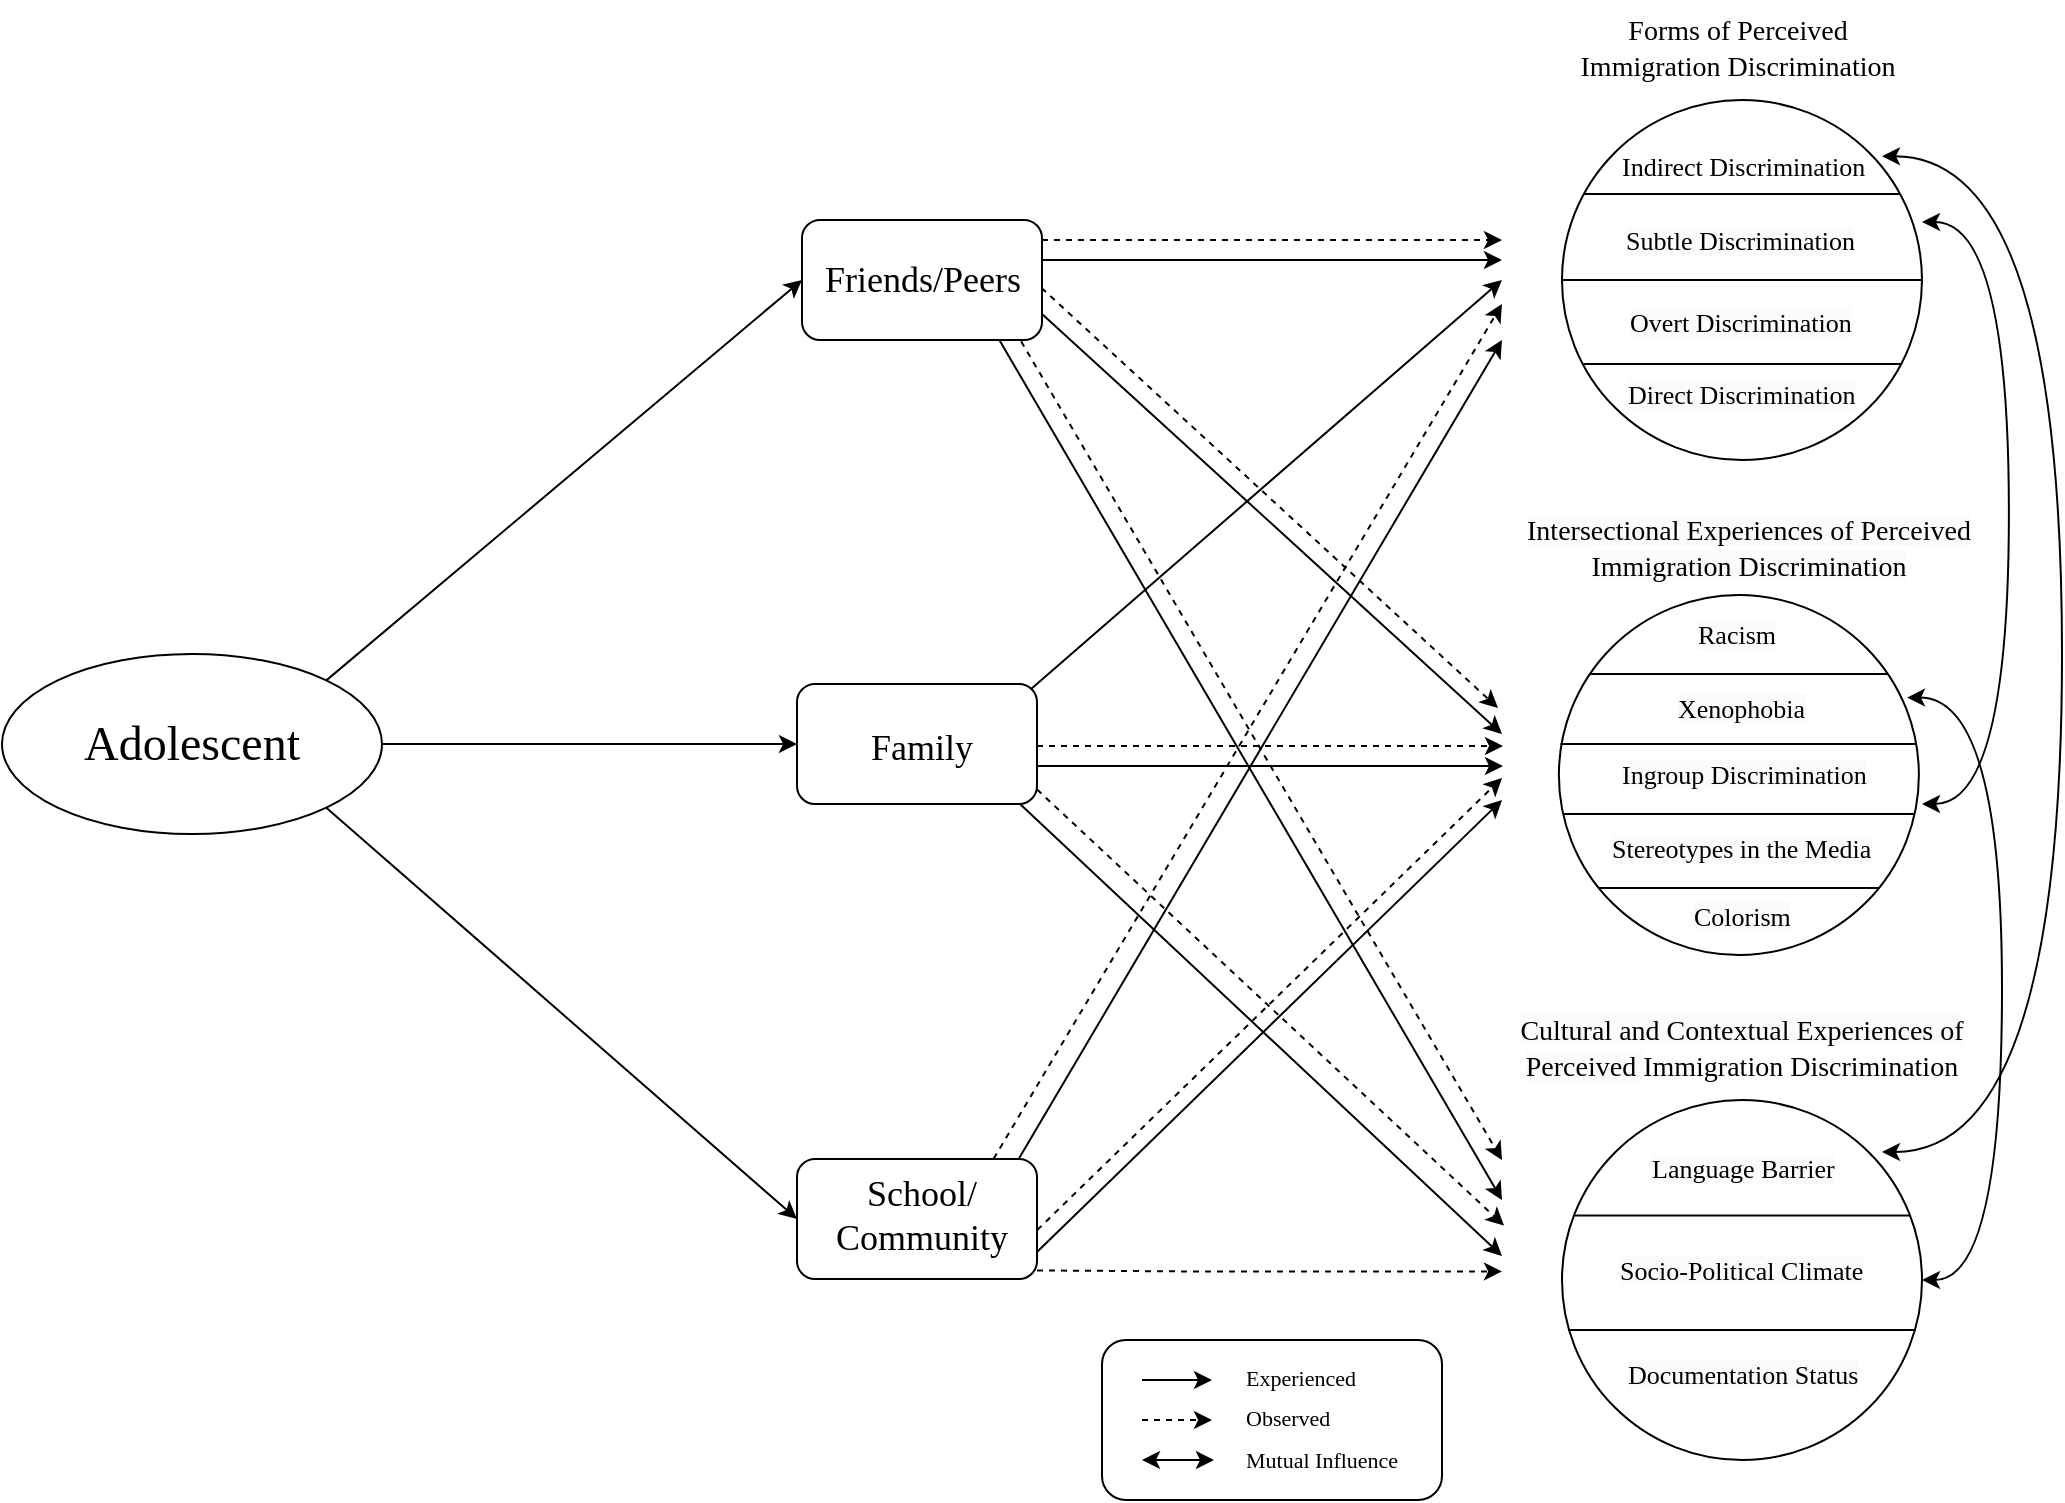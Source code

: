 <mxfile version="24.4.6" type="github">
  <diagram id="C5RBs43oDa-KdzZeNtuy" name="Page-1">
    <mxGraphModel dx="1386" dy="1047" grid="1" gridSize="10" guides="1" tooltips="1" connect="1" arrows="1" fold="1" page="1" pageScale="1" pageWidth="1169" pageHeight="827" math="0" shadow="0">
      <root>
        <mxCell id="WIyWlLk6GJQsqaUBKTNV-0" />
        <mxCell id="WIyWlLk6GJQsqaUBKTNV-1" parent="WIyWlLk6GJQsqaUBKTNV-0" />
        <mxCell id="qvXcCcMOcqCHaQ6nhoTU-2" value="" style="ellipse;whiteSpace=wrap;html=1;aspect=fixed;rounded=1;" parent="WIyWlLk6GJQsqaUBKTNV-1" vertex="1">
          <mxGeometry x="859.99" y="80" width="180" height="180" as="geometry" />
        </mxCell>
        <mxCell id="qvXcCcMOcqCHaQ6nhoTU-3" value="" style="ellipse;whiteSpace=wrap;html=1;aspect=fixed;rounded=1;" parent="WIyWlLk6GJQsqaUBKTNV-1" vertex="1">
          <mxGeometry x="858.44" y="327.5" width="180" height="180" as="geometry" />
        </mxCell>
        <mxCell id="qvXcCcMOcqCHaQ6nhoTU-4" value="" style="ellipse;whiteSpace=wrap;html=1;aspect=fixed;rounded=1;" parent="WIyWlLk6GJQsqaUBKTNV-1" vertex="1">
          <mxGeometry x="860" y="580" width="180" height="180" as="geometry" />
        </mxCell>
        <mxCell id="qvXcCcMOcqCHaQ6nhoTU-8" value="" style="line;strokeWidth=1;rotatable=0;dashed=0;labelPosition=right;align=left;verticalAlign=middle;spacingTop=0;spacingLeft=6;points=[];portConstraint=eastwest;rounded=1;" parent="WIyWlLk6GJQsqaUBKTNV-1" vertex="1">
          <mxGeometry x="859.22" y="397" width="178" height="10" as="geometry" />
        </mxCell>
        <mxCell id="qvXcCcMOcqCHaQ6nhoTU-9" value="" style="line;strokeWidth=1;rotatable=0;dashed=0;labelPosition=right;align=left;verticalAlign=middle;spacingTop=0;spacingLeft=6;points=[];portConstraint=eastwest;rounded=1;" parent="WIyWlLk6GJQsqaUBKTNV-1" vertex="1">
          <mxGeometry x="860" y="165" width="180" height="10" as="geometry" />
        </mxCell>
        <mxCell id="qvXcCcMOcqCHaQ6nhoTU-10" value="" style="line;strokeWidth=1;rotatable=0;dashed=0;labelPosition=right;align=left;verticalAlign=middle;spacingTop=0;spacingLeft=6;points=[];portConstraint=eastwest;rounded=1;" parent="WIyWlLk6GJQsqaUBKTNV-1" vertex="1">
          <mxGeometry x="866.22" y="632.75" width="168" height="10" as="geometry" />
        </mxCell>
        <mxCell id="qvXcCcMOcqCHaQ6nhoTU-13" value="" style="line;strokeWidth=1;rotatable=0;dashed=0;labelPosition=right;align=left;verticalAlign=middle;spacingTop=0;spacingLeft=6;points=[];portConstraint=eastwest;rounded=1;" parent="WIyWlLk6GJQsqaUBKTNV-1" vertex="1">
          <mxGeometry x="871" y="122" width="158" height="10" as="geometry" />
        </mxCell>
        <mxCell id="qvXcCcMOcqCHaQ6nhoTU-14" value="" style="line;strokeWidth=1;rotatable=0;dashed=0;labelPosition=right;align=left;verticalAlign=middle;spacingTop=0;spacingLeft=6;points=[];portConstraint=eastwest;rounded=1;" parent="WIyWlLk6GJQsqaUBKTNV-1" vertex="1">
          <mxGeometry x="870" y="207" width="160" height="10" as="geometry" />
        </mxCell>
        <mxCell id="qvXcCcMOcqCHaQ6nhoTU-19" value="&lt;span style=&quot;caret-color: rgb(109, 31, 0); font-family: &amp;quot;Times New Roman&amp;quot;; text-align: center; white-space: nowrap;&quot;&gt;Indirect Discrimination&lt;/span&gt;" style="text;whiteSpace=wrap;html=1;fontSize=13;rounded=1;" parent="WIyWlLk6GJQsqaUBKTNV-1" vertex="1">
          <mxGeometry x="888.06" y="99" width="123.12" height="28.5" as="geometry" />
        </mxCell>
        <mxCell id="qvXcCcMOcqCHaQ6nhoTU-20" value="&lt;span style=&quot;caret-color: rgb(109, 31, 0); font-family: &amp;quot;Times New Roman&amp;quot;; font-style: normal; font-variant-caps: normal; font-weight: 400; letter-spacing: normal; text-align: center; text-indent: 0px; text-transform: none; white-space: nowrap; word-spacing: 0px; -webkit-text-stroke-width: 0px; background-color: rgb(251, 251, 251); text-decoration: none; float: none; display: inline !important; font-size: 13px;&quot;&gt;&lt;font style=&quot;font-size: 13px;&quot;&gt;Subtle Discrimination&lt;/font&gt;&lt;/span&gt;" style="text;whiteSpace=wrap;html=1;fontSize=13;rounded=1;" parent="WIyWlLk6GJQsqaUBKTNV-1" vertex="1">
          <mxGeometry x="889.78" y="136" width="121" height="29" as="geometry" />
        </mxCell>
        <mxCell id="qvXcCcMOcqCHaQ6nhoTU-21" value="&lt;span style=&quot;caret-color: rgb(109, 31, 0); font-family: &amp;quot;Times New Roman&amp;quot;; font-style: normal; font-variant-caps: normal; font-weight: 400; letter-spacing: normal; text-align: center; text-indent: 0px; text-transform: none; white-space: nowrap; word-spacing: 0px; -webkit-text-stroke-width: 0px; background-color: rgb(251, 251, 251); text-decoration: none; float: none; display: inline !important; font-size: 13px;&quot;&gt;&lt;font style=&quot;font-size: 13px;&quot;&gt;Overt Discrimination&lt;/font&gt;&lt;/span&gt;" style="text;whiteSpace=wrap;html=1;fontSize=13;rounded=1;" parent="WIyWlLk6GJQsqaUBKTNV-1" vertex="1">
          <mxGeometry x="892.34" y="177" width="114.56" height="29" as="geometry" />
        </mxCell>
        <mxCell id="qvXcCcMOcqCHaQ6nhoTU-22" value="&lt;span style=&quot;caret-color: rgb(109, 31, 0); font-family: &amp;quot;Times New Roman&amp;quot;; font-style: normal; font-variant-caps: normal; font-weight: 400; letter-spacing: normal; text-align: center; text-indent: 0px; text-transform: none; white-space: nowrap; word-spacing: 0px; -webkit-text-stroke-width: 0px; background-color: rgb(251, 251, 251); text-decoration: none; float: none; display: inline !important; font-size: 13px;&quot;&gt;&lt;font style=&quot;font-size: 13px;&quot;&gt;Direct Discrimination&lt;/font&gt;&lt;/span&gt;" style="text;whiteSpace=wrap;html=1;fontSize=13;rounded=1;" parent="WIyWlLk6GJQsqaUBKTNV-1" vertex="1">
          <mxGeometry x="891" y="213" width="118.99" height="29" as="geometry" />
        </mxCell>
        <mxCell id="qvXcCcMOcqCHaQ6nhoTU-24" value="&lt;div style=&quot;font-size: 14px;&quot;&gt;&lt;span style=&quot;caret-color: rgb(109, 31, 0); white-space: nowrap; font-size: 14px;&quot;&gt;&lt;font style=&quot;font-size: 14px;&quot; face=&quot;Times New Roman&quot;&gt;Forms of Perceived&lt;/font&gt;&lt;/span&gt;&lt;/div&gt;&lt;div style=&quot;font-size: 14px;&quot;&gt;&lt;span style=&quot;caret-color: rgb(109, 31, 0); white-space: nowrap; font-size: 14px;&quot;&gt;&lt;font style=&quot;font-size: 14px;&quot; face=&quot;iyG5pIa7jLHVhFcKRwUP&quot;&gt;Immigration Discrimination&lt;/font&gt;&lt;/span&gt;&lt;/div&gt;" style="text;whiteSpace=wrap;html=1;align=center;fontSize=14;rounded=1;" parent="WIyWlLk6GJQsqaUBKTNV-1" vertex="1">
          <mxGeometry x="873.46" y="30" width="150" height="40" as="geometry" />
        </mxCell>
        <mxCell id="qvXcCcMOcqCHaQ6nhoTU-25" value="&lt;span style=&quot;caret-color: rgb(109, 31, 0); font-style: normal; font-variant-caps: normal; font-weight: 400; letter-spacing: normal; text-indent: 0px; text-transform: none; white-space: nowrap; word-spacing: 0px; -webkit-text-stroke-width: 0px; background-color: rgb(251, 251, 251); text-decoration: none; float: none; font-size: 14px; display: inline !important;&quot;&gt;&lt;font face=&quot;Times New Roman&quot; style=&quot;font-size: 14px;&quot;&gt;Intersectional Experiences of Perceived&lt;/font&gt;&lt;/span&gt;&lt;div style=&quot;font-size: 14px;&quot;&gt;&lt;span style=&quot;caret-color: rgb(109, 31, 0); font-style: normal; font-variant-caps: normal; font-weight: 400; letter-spacing: normal; text-indent: 0px; text-transform: none; white-space: nowrap; word-spacing: 0px; -webkit-text-stroke-width: 0px; background-color: rgb(251, 251, 251); text-decoration: none; float: none; font-size: 14px; display: inline !important;&quot;&gt;&lt;font face=&quot;Times New Roman&quot; style=&quot;font-size: 14px;&quot;&gt;Immigration Discrimination&lt;/font&gt;&lt;/span&gt;&lt;/div&gt;" style="text;whiteSpace=wrap;html=1;align=center;fontSize=14;rounded=1;" parent="WIyWlLk6GJQsqaUBKTNV-1" vertex="1">
          <mxGeometry x="834.75" y="280" width="236.5" height="40" as="geometry" />
        </mxCell>
        <mxCell id="qvXcCcMOcqCHaQ6nhoTU-26" value="&lt;span style=&quot;caret-color: rgb(109, 31, 0); font-style: normal; font-variant-caps: normal; font-weight: 400; letter-spacing: normal; text-indent: 0px; text-transform: none; white-space: nowrap; word-spacing: 0px; -webkit-text-stroke-width: 0px; background-color: rgb(251, 251, 251); text-decoration: none; float: none; font-size: 14px; display: inline !important;&quot;&gt;&lt;font face=&quot;Times New Roman&quot; style=&quot;font-size: 14px;&quot;&gt;Cultural and Contextual Experiences of&lt;/font&gt;&lt;/span&gt;&lt;div style=&quot;font-size: 14px;&quot;&gt;&lt;span style=&quot;caret-color: rgb(109, 31, 0); font-style: normal; font-variant-caps: normal; font-weight: 400; letter-spacing: normal; text-indent: 0px; text-transform: none; white-space: nowrap; word-spacing: 0px; -webkit-text-stroke-width: 0px; background-color: rgb(251, 251, 251); text-decoration: none; float: none; font-size: 14px; display: inline !important;&quot;&gt;&lt;font face=&quot;Times New Roman&quot; style=&quot;font-size: 14px;&quot;&gt;Perceived&amp;nbsp;&lt;/font&gt;&lt;/span&gt;&lt;span style=&quot;font-family: mbPs-FsZ0iy-7raGBtxC; caret-color: rgb(109, 31, 0); white-space: nowrap; font-size: 14px;&quot;&gt;Immigration Discrimination&lt;/span&gt;&lt;/div&gt;" style="text;whiteSpace=wrap;html=1;align=center;fontSize=14;rounded=1;" parent="WIyWlLk6GJQsqaUBKTNV-1" vertex="1">
          <mxGeometry x="836.87" y="530" width="226.25" height="50" as="geometry" />
        </mxCell>
        <mxCell id="qvXcCcMOcqCHaQ6nhoTU-27" value="" style="line;strokeWidth=1;rotatable=0;dashed=0;labelPosition=right;align=left;verticalAlign=middle;spacingTop=0;spacingLeft=6;points=[];portConstraint=eastwest;rounded=1;" parent="WIyWlLk6GJQsqaUBKTNV-1" vertex="1">
          <mxGeometry x="863" y="690" width="174" height="10" as="geometry" />
        </mxCell>
        <mxCell id="qvXcCcMOcqCHaQ6nhoTU-28" value="&lt;span style=&quot;caret-color: rgb(109, 31, 0); font-family: &amp;quot;Times New Roman&amp;quot;; font-style: normal; font-variant-caps: normal; font-weight: 400; letter-spacing: normal; text-align: center; text-indent: 0px; text-transform: none; white-space: nowrap; word-spacing: 0px; -webkit-text-stroke-width: 0px; background-color: rgb(251, 251, 251); text-decoration: none; float: none; display: inline !important; font-size: 13px;&quot;&gt;&lt;font style=&quot;font-size: 13px;&quot;&gt;Documentation Status&lt;/font&gt;&lt;/span&gt;" style="text;whiteSpace=wrap;html=1;fontSize=13;rounded=1;" parent="WIyWlLk6GJQsqaUBKTNV-1" vertex="1">
          <mxGeometry x="891" y="703" width="122.75" height="29" as="geometry" />
        </mxCell>
        <mxCell id="qvXcCcMOcqCHaQ6nhoTU-29" value="&lt;span style=&quot;caret-color: rgb(109, 31, 0); font-family: &amp;quot;Times New Roman&amp;quot;; font-style: normal; font-variant-caps: normal; font-weight: 400; letter-spacing: normal; text-align: center; text-indent: 0px; text-transform: none; white-space: nowrap; word-spacing: 0px; -webkit-text-stroke-width: 0px; background-color: rgb(251, 251, 251); text-decoration: none; float: none; display: inline !important; font-size: 13px;&quot;&gt;&lt;font style=&quot;font-size: 13px;&quot;&gt;Socio-Political Climate&lt;/font&gt;&lt;/span&gt;" style="text;whiteSpace=wrap;html=1;fontSize=13;rounded=1;" parent="WIyWlLk6GJQsqaUBKTNV-1" vertex="1">
          <mxGeometry x="886.87" y="651" width="129" height="29" as="geometry" />
        </mxCell>
        <mxCell id="qvXcCcMOcqCHaQ6nhoTU-30" value="&lt;span style=&quot;caret-color: rgb(109, 31, 0); font-family: &amp;quot;Times New Roman&amp;quot;; font-style: normal; font-variant-caps: normal; font-weight: 400; letter-spacing: normal; text-align: center; text-indent: 0px; text-transform: none; white-space: nowrap; word-spacing: 0px; -webkit-text-stroke-width: 0px; background-color: rgb(251, 251, 251); text-decoration: none; float: none; display: inline !important; font-size: 13px;&quot;&gt;&lt;font style=&quot;font-size: 13px;&quot;&gt;Language Barrier&lt;/font&gt;&lt;/span&gt;" style="text;whiteSpace=wrap;html=1;fontSize=13;rounded=1;" parent="WIyWlLk6GJQsqaUBKTNV-1" vertex="1">
          <mxGeometry x="903" y="600" width="100" height="29" as="geometry" />
        </mxCell>
        <mxCell id="qvXcCcMOcqCHaQ6nhoTU-31" value="" style="line;strokeWidth=1;rotatable=0;dashed=0;labelPosition=right;align=left;verticalAlign=middle;spacingTop=0;spacingLeft=6;points=[];portConstraint=eastwest;rounded=1;" parent="WIyWlLk6GJQsqaUBKTNV-1" vertex="1">
          <mxGeometry x="873.87" y="362" width="149" height="10" as="geometry" />
        </mxCell>
        <mxCell id="qvXcCcMOcqCHaQ6nhoTU-32" value="" style="line;strokeWidth=1;rotatable=0;dashed=0;labelPosition=right;align=left;verticalAlign=middle;spacingTop=0;spacingLeft=6;points=[];portConstraint=eastwest;rounded=1;" parent="WIyWlLk6GJQsqaUBKTNV-1" vertex="1">
          <mxGeometry x="860.44" y="432" width="176" height="10" as="geometry" />
        </mxCell>
        <mxCell id="qvXcCcMOcqCHaQ6nhoTU-33" value="" style="line;strokeWidth=1;rotatable=0;dashed=0;labelPosition=right;align=left;verticalAlign=middle;spacingTop=0;spacingLeft=6;points=[];portConstraint=eastwest;rounded=1;" parent="WIyWlLk6GJQsqaUBKTNV-1" vertex="1">
          <mxGeometry x="878.46" y="469" width="140" height="10" as="geometry" />
        </mxCell>
        <mxCell id="qvXcCcMOcqCHaQ6nhoTU-34" value="&lt;span style=&quot;caret-color: rgb(109, 31, 0); font-family: &amp;quot;Times New Roman&amp;quot;; font-style: normal; font-variant-caps: normal; font-weight: 400; letter-spacing: normal; text-align: center; text-indent: 0px; text-transform: none; white-space: nowrap; word-spacing: 0px; -webkit-text-stroke-width: 0px; background-color: rgb(251, 251, 251); text-decoration: none; float: none; display: inline !important; font-size: 13px;&quot;&gt;&lt;font style=&quot;font-size: 13px;&quot;&gt;Racism&lt;/font&gt;&lt;/span&gt;" style="text;whiteSpace=wrap;html=1;fontSize=13;rounded=1;" parent="WIyWlLk6GJQsqaUBKTNV-1" vertex="1">
          <mxGeometry x="925.89" y="333" width="44.11" height="29" as="geometry" />
        </mxCell>
        <mxCell id="qvXcCcMOcqCHaQ6nhoTU-35" value="&lt;span style=&quot;caret-color: rgb(109, 31, 0); font-family: &amp;quot;Times New Roman&amp;quot;; font-style: normal; font-variant-caps: normal; font-weight: 400; letter-spacing: normal; text-align: center; text-indent: 0px; text-transform: none; white-space: nowrap; word-spacing: 0px; -webkit-text-stroke-width: 0px; background-color: rgb(251, 251, 251); text-decoration: none; float: none; display: inline !important; font-size: 13px;&quot;&gt;&lt;font style=&quot;font-size: 13px;&quot;&gt;Colorism&lt;/font&gt;&lt;/span&gt;" style="text;whiteSpace=wrap;html=1;fontSize=13;rounded=1;" parent="WIyWlLk6GJQsqaUBKTNV-1" vertex="1">
          <mxGeometry x="924" y="474" width="51.25" height="29" as="geometry" />
        </mxCell>
        <mxCell id="qvXcCcMOcqCHaQ6nhoTU-36" value="&lt;span style=&quot;caret-color: rgb(109, 31, 0); font-family: &amp;quot;Times New Roman&amp;quot;; font-style: normal; font-variant-caps: normal; font-weight: 400; letter-spacing: normal; text-align: center; text-indent: 0px; text-transform: none; white-space: nowrap; word-spacing: 0px; -webkit-text-stroke-width: 0px; background-color: rgb(251, 251, 251); text-decoration: none; float: none; display: inline !important; font-size: 13px;&quot;&gt;&lt;font style=&quot;font-size: 13px;&quot;&gt;Xenophobia&lt;/font&gt;&lt;/span&gt;" style="text;whiteSpace=wrap;html=1;fontSize=13;rounded=1;" parent="WIyWlLk6GJQsqaUBKTNV-1" vertex="1">
          <mxGeometry x="915.88" y="370" width="64.12" height="29" as="geometry" />
        </mxCell>
        <mxCell id="qvXcCcMOcqCHaQ6nhoTU-37" value="&lt;span style=&quot;caret-color: rgb(109, 31, 0); font-family: &amp;quot;Times New Roman&amp;quot;; font-style: normal; font-variant-caps: normal; font-weight: 400; letter-spacing: normal; text-align: center; text-indent: 0px; text-transform: none; white-space: nowrap; word-spacing: 0px; -webkit-text-stroke-width: 0px; background-color: rgb(251, 251, 251); text-decoration: none; float: none; display: inline !important; font-size: 13px;&quot;&gt;&lt;font style=&quot;font-size: 13px;&quot;&gt;Ingroup Discrimination&lt;/font&gt;&lt;/span&gt;" style="text;whiteSpace=wrap;html=1;fontSize=13;rounded=1;" parent="WIyWlLk6GJQsqaUBKTNV-1" vertex="1">
          <mxGeometry x="888" y="403" width="123.12" height="29" as="geometry" />
        </mxCell>
        <mxCell id="qvXcCcMOcqCHaQ6nhoTU-38" value="&lt;span style=&quot;caret-color: rgb(109, 31, 0); font-family: &amp;quot;Times New Roman&amp;quot;; font-style: normal; font-variant-caps: normal; font-weight: 400; letter-spacing: normal; text-align: center; text-indent: 0px; text-transform: none; white-space: nowrap; word-spacing: 0px; -webkit-text-stroke-width: 0px; background-color: rgb(251, 251, 251); text-decoration: none; float: none; display: inline !important; font-size: 13px;&quot;&gt;&lt;font style=&quot;font-size: 13px;&quot;&gt;Stereotypes in the Media&lt;/font&gt;&lt;/span&gt;" style="text;whiteSpace=wrap;html=1;fontSize=13;rounded=1;" parent="WIyWlLk6GJQsqaUBKTNV-1" vertex="1">
          <mxGeometry x="883" y="440" width="134.56" height="29" as="geometry" />
        </mxCell>
        <mxCell id="qvXcCcMOcqCHaQ6nhoTU-40" value="" style="rounded=1;whiteSpace=wrap;html=1;" parent="WIyWlLk6GJQsqaUBKTNV-1" vertex="1">
          <mxGeometry x="480" y="140" width="120" height="60" as="geometry" />
        </mxCell>
        <mxCell id="qvXcCcMOcqCHaQ6nhoTU-41" value="" style="rounded=1;whiteSpace=wrap;html=1;" parent="WIyWlLk6GJQsqaUBKTNV-1" vertex="1">
          <mxGeometry x="477.5" y="372" width="120" height="60" as="geometry" />
        </mxCell>
        <mxCell id="qvXcCcMOcqCHaQ6nhoTU-42" value="" style="rounded=1;whiteSpace=wrap;html=1;" parent="WIyWlLk6GJQsqaUBKTNV-1" vertex="1">
          <mxGeometry x="477.5" y="609.5" width="120" height="60" as="geometry" />
        </mxCell>
        <mxCell id="qvXcCcMOcqCHaQ6nhoTU-46" value="&lt;font style=&quot;font-size: 18px;&quot; face=&quot;Times New Roman&quot;&gt;&lt;span style=&quot;caret-color: rgb(109, 31, 0); text-wrap-mode: nowrap;&quot;&gt;Family&lt;/span&gt;&lt;/font&gt;" style="text;whiteSpace=wrap;html=1;align=center;rotation=0;rounded=1;" parent="WIyWlLk6GJQsqaUBKTNV-1" vertex="1">
          <mxGeometry x="495" y="387.25" width="90" height="29.5" as="geometry" />
        </mxCell>
        <mxCell id="qvXcCcMOcqCHaQ6nhoTU-47" value="&lt;font style=&quot;font-size: 18px;&quot; face=&quot;Times New Roman&quot;&gt;&lt;span style=&quot;caret-color: rgb(109, 31, 0); text-wrap-mode: nowrap;&quot;&gt;Friends/Peers&lt;/span&gt;&lt;/font&gt;" style="text;whiteSpace=wrap;html=1;align=center;rounded=1;" parent="WIyWlLk6GJQsqaUBKTNV-1" vertex="1">
          <mxGeometry x="482.5" y="153" width="115" height="29.5" as="geometry" />
        </mxCell>
        <mxCell id="qvXcCcMOcqCHaQ6nhoTU-48" value="&lt;font style=&quot;font-size: 18px;&quot; face=&quot;Times New Roman&quot;&gt;&lt;span style=&quot;caret-color: rgb(109, 31, 0); text-wrap-mode: nowrap;&quot;&gt;School/&lt;/span&gt;&lt;/font&gt;&lt;div&gt;&lt;font style=&quot;font-size: 18px;&quot; face=&quot;Times New Roman&quot;&gt;&lt;span style=&quot;caret-color: rgb(109, 31, 0); text-wrap-mode: nowrap;&quot;&gt;Community&lt;/span&gt;&lt;/font&gt;&lt;/div&gt;" style="text;whiteSpace=wrap;html=1;align=center;rounded=1;" parent="WIyWlLk6GJQsqaUBKTNV-1" vertex="1">
          <mxGeometry x="495" y="609.5" width="90" height="63.5" as="geometry" />
        </mxCell>
        <mxCell id="qvXcCcMOcqCHaQ6nhoTU-86" value="&lt;font style=&quot;font-size: 24px;&quot; face=&quot;Times New Roman&quot;&gt;Adolescent&lt;/font&gt;" style="ellipse;whiteSpace=wrap;html=1;align=center;newEdgeStyle={&quot;edgeStyle&quot;:&quot;entityRelationEdgeStyle&quot;,&quot;startArrow&quot;:&quot;none&quot;,&quot;endArrow&quot;:&quot;none&quot;,&quot;segment&quot;:10,&quot;curved&quot;:1,&quot;sourcePerimeterSpacing&quot;:0,&quot;targetPerimeterSpacing&quot;:0};treeFolding=1;treeMoving=1;rounded=1;" parent="WIyWlLk6GJQsqaUBKTNV-1" vertex="1">
          <mxGeometry x="80" y="357" width="190" height="90" as="geometry" />
        </mxCell>
        <mxCell id="qvXcCcMOcqCHaQ6nhoTU-97" value="" style="endArrow=classic;html=1;rounded=1;exitX=1;exitY=0;exitDx=0;exitDy=0;entryX=0;entryY=0.5;entryDx=0;entryDy=0;" parent="WIyWlLk6GJQsqaUBKTNV-1" source="qvXcCcMOcqCHaQ6nhoTU-86" target="qvXcCcMOcqCHaQ6nhoTU-40" edge="1">
          <mxGeometry width="50" height="50" relative="1" as="geometry">
            <mxPoint x="660" y="510" as="sourcePoint" />
            <mxPoint x="710" y="460" as="targetPoint" />
          </mxGeometry>
        </mxCell>
        <mxCell id="qvXcCcMOcqCHaQ6nhoTU-98" value="" style="endArrow=classic;html=1;rounded=1;exitX=1;exitY=0.5;exitDx=0;exitDy=0;entryX=0;entryY=0.5;entryDx=0;entryDy=0;" parent="WIyWlLk6GJQsqaUBKTNV-1" source="qvXcCcMOcqCHaQ6nhoTU-86" target="qvXcCcMOcqCHaQ6nhoTU-41" edge="1">
          <mxGeometry width="50" height="50" relative="1" as="geometry">
            <mxPoint x="660" y="510" as="sourcePoint" />
            <mxPoint x="710" y="460" as="targetPoint" />
          </mxGeometry>
        </mxCell>
        <mxCell id="qvXcCcMOcqCHaQ6nhoTU-99" value="" style="endArrow=classic;html=1;rounded=1;exitX=1;exitY=1;exitDx=0;exitDy=0;entryX=0;entryY=0.5;entryDx=0;entryDy=0;" parent="WIyWlLk6GJQsqaUBKTNV-1" source="qvXcCcMOcqCHaQ6nhoTU-86" target="qvXcCcMOcqCHaQ6nhoTU-42" edge="1">
          <mxGeometry width="50" height="50" relative="1" as="geometry">
            <mxPoint x="470" y="500" as="sourcePoint" />
            <mxPoint x="520" y="450" as="targetPoint" />
          </mxGeometry>
        </mxCell>
        <mxCell id="qvXcCcMOcqCHaQ6nhoTU-129" value="" style="html=1;whiteSpace=wrap;container=1;recursiveResize=0;collapsible=0;rounded=1;glass=0;" parent="WIyWlLk6GJQsqaUBKTNV-1" vertex="1">
          <mxGeometry x="630" y="700" width="170" height="80" as="geometry" />
        </mxCell>
        <mxCell id="qvXcCcMOcqCHaQ6nhoTU-133" value="" style="endArrow=classic;html=1;rounded=1;dashed=1;" parent="qvXcCcMOcqCHaQ6nhoTU-129" edge="1">
          <mxGeometry width="50" height="50" relative="1" as="geometry">
            <mxPoint x="20" y="40" as="sourcePoint" />
            <mxPoint x="55" y="40" as="targetPoint" />
          </mxGeometry>
        </mxCell>
        <mxCell id="qvXcCcMOcqCHaQ6nhoTU-132" value="" style="endArrow=classic;html=1;rounded=1;" parent="qvXcCcMOcqCHaQ6nhoTU-129" edge="1">
          <mxGeometry width="50" height="50" relative="1" as="geometry">
            <mxPoint x="20" y="20" as="sourcePoint" />
            <mxPoint x="55" y="20" as="targetPoint" />
          </mxGeometry>
        </mxCell>
        <mxCell id="qvXcCcMOcqCHaQ6nhoTU-135" value="&lt;span style=&quot;caret-color: rgb(0, 0, 0); color: rgb(0, 0, 0); font-family: &amp;quot;Times New Roman&amp;quot;; font-size: 11px; font-style: normal; font-variant-caps: normal; font-weight: 400; letter-spacing: normal; orphans: auto; text-align: center; text-indent: 0px; text-transform: none; white-space: nowrap; widows: auto; word-spacing: 0px; -webkit-text-stroke-width: 0px; background-color: rgb(255, 255, 255); text-decoration: none; display: inline !important; float: none;&quot;&gt;Experienced&lt;/span&gt;" style="text;whiteSpace=wrap;html=1;rounded=1;" parent="qvXcCcMOcqCHaQ6nhoTU-129" vertex="1">
          <mxGeometry x="70" y="5" width="60" height="30" as="geometry" />
        </mxCell>
        <mxCell id="qvXcCcMOcqCHaQ6nhoTU-134" value="&lt;span style=&quot;caret-color: rgb(0, 0, 0); color: rgb(0, 0, 0); font-family: &amp;quot;Times New Roman&amp;quot;; font-size: 11px; font-style: normal; font-variant-caps: normal; font-weight: 400; letter-spacing: normal; orphans: auto; text-align: center; text-indent: 0px; text-transform: none; white-space: nowrap; widows: auto; word-spacing: 0px; -webkit-text-stroke-width: 0px; background-color: rgb(255, 255, 255); text-decoration: none; display: inline !important; float: none;&quot;&gt;Observed&lt;/span&gt;" style="text;whiteSpace=wrap;html=1;rounded=1;" parent="qvXcCcMOcqCHaQ6nhoTU-129" vertex="1">
          <mxGeometry x="70" y="25" width="50" height="30" as="geometry" />
        </mxCell>
        <mxCell id="yzcmaBUy7i3z2tSRk5cI-6" value="" style="endArrow=classic;startArrow=classic;html=1;rounded=1;" edge="1" parent="qvXcCcMOcqCHaQ6nhoTU-129">
          <mxGeometry width="50" height="50" relative="1" as="geometry">
            <mxPoint x="20" y="60" as="sourcePoint" />
            <mxPoint x="56" y="60" as="targetPoint" />
          </mxGeometry>
        </mxCell>
        <mxCell id="yzcmaBUy7i3z2tSRk5cI-7" value="&lt;span style=&quot;caret-color: rgb(0, 0, 0); color: rgb(0, 0, 0); font-family: &amp;quot;Times New Roman&amp;quot;; font-size: 11px; font-style: normal; font-variant-caps: normal; font-weight: 400; letter-spacing: normal; orphans: auto; text-align: center; text-indent: 0px; text-transform: none; white-space: nowrap; widows: auto; word-spacing: 0px; -webkit-text-stroke-width: 0px; background-color: rgb(255, 255, 255); text-decoration: none; display: inline !important; float: none;&quot;&gt;Mutual Influence&lt;/span&gt;" style="text;whiteSpace=wrap;html=1;rounded=1;" vertex="1" parent="qvXcCcMOcqCHaQ6nhoTU-129">
          <mxGeometry x="70" y="46" width="80" height="30" as="geometry" />
        </mxCell>
        <mxCell id="qvXcCcMOcqCHaQ6nhoTU-136" value="" style="endArrow=classic;html=1;rounded=1;dashed=1;" parent="WIyWlLk6GJQsqaUBKTNV-1" edge="1">
          <mxGeometry width="50" height="50" relative="1" as="geometry">
            <mxPoint x="597.5" y="403" as="sourcePoint" />
            <mxPoint x="830.5" y="403" as="targetPoint" />
            <Array as="points" />
          </mxGeometry>
        </mxCell>
        <mxCell id="qvXcCcMOcqCHaQ6nhoTU-137" value="" style="endArrow=classic;html=1;rounded=1;exitX=0.975;exitY=0.95;exitDx=0;exitDy=0;exitPerimeter=0;dashed=1;" parent="WIyWlLk6GJQsqaUBKTNV-1" edge="1">
          <mxGeometry width="50" height="50" relative="1" as="geometry">
            <mxPoint x="597.5" y="424.75" as="sourcePoint" />
            <mxPoint x="831" y="642.75" as="targetPoint" />
          </mxGeometry>
        </mxCell>
        <mxCell id="qvXcCcMOcqCHaQ6nhoTU-139" value="" style="endArrow=classic;html=1;rounded=1;" parent="WIyWlLk6GJQsqaUBKTNV-1" edge="1">
          <mxGeometry width="50" height="50" relative="1" as="geometry">
            <mxPoint x="600" y="160" as="sourcePoint" />
            <mxPoint x="830" y="160" as="targetPoint" />
          </mxGeometry>
        </mxCell>
        <mxCell id="qvXcCcMOcqCHaQ6nhoTU-140" value="" style="endArrow=classic;html=1;rounded=1;exitX=0.998;exitY=0.566;exitDx=0;exitDy=0;dashed=1;exitPerimeter=0;" parent="WIyWlLk6GJQsqaUBKTNV-1" source="qvXcCcMOcqCHaQ6nhoTU-40" edge="1">
          <mxGeometry width="50" height="50" relative="1" as="geometry">
            <mxPoint x="602" y="176" as="sourcePoint" />
            <mxPoint x="828" y="384" as="targetPoint" />
          </mxGeometry>
        </mxCell>
        <mxCell id="qvXcCcMOcqCHaQ6nhoTU-141" value="" style="endArrow=classic;html=1;rounded=1;exitX=1;exitY=0.75;exitDx=0;exitDy=0;dashed=1;" parent="WIyWlLk6GJQsqaUBKTNV-1" edge="1">
          <mxGeometry width="50" height="50" relative="1" as="geometry">
            <mxPoint x="597.5" y="665.21" as="sourcePoint" />
            <mxPoint x="830" y="665.71" as="targetPoint" />
            <Array as="points">
              <mxPoint x="670" y="665.71" />
            </Array>
          </mxGeometry>
        </mxCell>
        <mxCell id="qvXcCcMOcqCHaQ6nhoTU-142" value="" style="endArrow=classic;html=1;rounded=1;exitX=1.001;exitY=0.592;exitDx=0;exitDy=0;dashed=1;exitPerimeter=0;" parent="WIyWlLk6GJQsqaUBKTNV-1" source="qvXcCcMOcqCHaQ6nhoTU-42" edge="1">
          <mxGeometry width="50" height="50" relative="1" as="geometry">
            <mxPoint x="670" y="530" as="sourcePoint" />
            <mxPoint x="830" y="419" as="targetPoint" />
          </mxGeometry>
        </mxCell>
        <mxCell id="qvXcCcMOcqCHaQ6nhoTU-143" value="" style="endArrow=classic;html=1;rounded=1;exitX=0.898;exitY=-0.002;exitDx=0;exitDy=0;dashed=1;exitPerimeter=0;" parent="WIyWlLk6GJQsqaUBKTNV-1" source="qvXcCcMOcqCHaQ6nhoTU-48" edge="1">
          <mxGeometry width="50" height="50" relative="1" as="geometry">
            <mxPoint x="610" y="645" as="sourcePoint" />
            <mxPoint x="830" y="182" as="targetPoint" />
          </mxGeometry>
        </mxCell>
        <mxCell id="qvXcCcMOcqCHaQ6nhoTU-144" value="" style="endArrow=classic;html=1;rounded=1;exitX=0.913;exitY=1.011;exitDx=0;exitDy=0;dashed=1;exitPerimeter=0;" parent="WIyWlLk6GJQsqaUBKTNV-1" source="qvXcCcMOcqCHaQ6nhoTU-40" edge="1">
          <mxGeometry width="50" height="50" relative="1" as="geometry">
            <mxPoint x="620" y="655" as="sourcePoint" />
            <mxPoint x="830" y="610" as="targetPoint" />
            <Array as="points" />
          </mxGeometry>
        </mxCell>
        <mxCell id="yzcmaBUy7i3z2tSRk5cI-17" value="" style="endArrow=classic;html=1;rounded=1;dashed=1;" edge="1" parent="WIyWlLk6GJQsqaUBKTNV-1">
          <mxGeometry width="50" height="50" relative="1" as="geometry">
            <mxPoint x="600" y="150" as="sourcePoint" />
            <mxPoint x="830" y="150" as="targetPoint" />
          </mxGeometry>
        </mxCell>
        <mxCell id="yzcmaBUy7i3z2tSRk5cI-18" value="" style="endArrow=classic;html=1;rounded=1;exitX=0.926;exitY=-0.008;exitDx=0;exitDy=0;exitPerimeter=0;" edge="1" parent="WIyWlLk6GJQsqaUBKTNV-1" source="qvXcCcMOcqCHaQ6nhoTU-42">
          <mxGeometry width="50" height="50" relative="1" as="geometry">
            <mxPoint x="600" y="630" as="sourcePoint" />
            <mxPoint x="830" y="200" as="targetPoint" />
          </mxGeometry>
        </mxCell>
        <mxCell id="yzcmaBUy7i3z2tSRk5cI-19" value="" style="endArrow=classic;html=1;rounded=1;exitX=1;exitY=0.5;exitDx=0;exitDy=0;" edge="1" parent="WIyWlLk6GJQsqaUBKTNV-1">
          <mxGeometry width="50" height="50" relative="1" as="geometry">
            <mxPoint x="600" y="187" as="sourcePoint" />
            <mxPoint x="830" y="397" as="targetPoint" />
          </mxGeometry>
        </mxCell>
        <mxCell id="yzcmaBUy7i3z2tSRk5cI-20" value="" style="endArrow=classic;html=1;rounded=1;exitX=1.001;exitY=0.592;exitDx=0;exitDy=0;exitPerimeter=0;" edge="1" parent="WIyWlLk6GJQsqaUBKTNV-1">
          <mxGeometry width="50" height="50" relative="1" as="geometry">
            <mxPoint x="597.5" y="656" as="sourcePoint" />
            <mxPoint x="830" y="430" as="targetPoint" />
          </mxGeometry>
        </mxCell>
        <mxCell id="yzcmaBUy7i3z2tSRk5cI-21" value="" style="endArrow=classic;html=1;rounded=1;" edge="1" parent="WIyWlLk6GJQsqaUBKTNV-1">
          <mxGeometry width="50" height="50" relative="1" as="geometry">
            <mxPoint x="597.5" y="413" as="sourcePoint" />
            <mxPoint x="830.5" y="413" as="targetPoint" />
            <Array as="points" />
          </mxGeometry>
        </mxCell>
        <mxCell id="yzcmaBUy7i3z2tSRk5cI-22" value="" style="endArrow=classic;html=1;rounded=1;exitX=0.975;exitY=0.95;exitDx=0;exitDy=0;exitPerimeter=0;" edge="1" parent="WIyWlLk6GJQsqaUBKTNV-1">
          <mxGeometry width="50" height="50" relative="1" as="geometry">
            <mxPoint x="589" y="432" as="sourcePoint" />
            <mxPoint x="830" y="658" as="targetPoint" />
          </mxGeometry>
        </mxCell>
        <mxCell id="yzcmaBUy7i3z2tSRk5cI-23" value="" style="endArrow=classic;html=1;rounded=1;exitX=0.823;exitY=1.003;exitDx=0;exitDy=0;exitPerimeter=0;" edge="1" parent="WIyWlLk6GJQsqaUBKTNV-1" source="qvXcCcMOcqCHaQ6nhoTU-40">
          <mxGeometry width="50" height="50" relative="1" as="geometry">
            <mxPoint x="570" y="200" as="sourcePoint" />
            <mxPoint x="830" y="630" as="targetPoint" />
          </mxGeometry>
        </mxCell>
        <mxCell id="yzcmaBUy7i3z2tSRk5cI-27" value="" style="endArrow=classic;html=1;rounded=1;exitX=0.974;exitY=0.043;exitDx=0;exitDy=0;exitPerimeter=0;" edge="1" parent="WIyWlLk6GJQsqaUBKTNV-1" source="qvXcCcMOcqCHaQ6nhoTU-41">
          <mxGeometry width="50" height="50" relative="1" as="geometry">
            <mxPoint x="720" y="250" as="sourcePoint" />
            <mxPoint x="830" y="170" as="targetPoint" />
          </mxGeometry>
        </mxCell>
        <mxCell id="yzcmaBUy7i3z2tSRk5cI-28" value="" style="endArrow=classic;startArrow=classic;html=1;rounded=0;curved=1;edgeStyle=orthogonalEdgeStyle;entryX=0.967;entryY=0.285;entryDx=0;entryDy=0;entryPerimeter=0;exitX=1;exitY=0.5;exitDx=0;exitDy=0;" edge="1" parent="WIyWlLk6GJQsqaUBKTNV-1" source="qvXcCcMOcqCHaQ6nhoTU-4" target="qvXcCcMOcqCHaQ6nhoTU-3">
          <mxGeometry width="50" height="50" relative="1" as="geometry">
            <mxPoint x="1050" y="670" as="sourcePoint" />
            <mxPoint x="1140" y="410" as="targetPoint" />
            <Array as="points">
              <mxPoint x="1080" y="670" />
              <mxPoint x="1080" y="379" />
            </Array>
          </mxGeometry>
        </mxCell>
        <mxCell id="yzcmaBUy7i3z2tSRk5cI-29" value="" style="endArrow=classic;startArrow=classic;html=1;rounded=0;curved=1;edgeStyle=orthogonalEdgeStyle;" edge="1" parent="WIyWlLk6GJQsqaUBKTNV-1">
          <mxGeometry width="50" height="50" relative="1" as="geometry">
            <mxPoint x="1040" y="432" as="sourcePoint" />
            <mxPoint x="1040" y="141" as="targetPoint" />
            <Array as="points">
              <mxPoint x="1083.44" y="432" />
              <mxPoint x="1083.44" y="141" />
            </Array>
          </mxGeometry>
        </mxCell>
        <mxCell id="yzcmaBUy7i3z2tSRk5cI-31" value="" style="endArrow=classic;startArrow=classic;html=1;rounded=0;curved=1;edgeStyle=orthogonalEdgeStyle;entryX=0.889;entryY=0.156;entryDx=0;entryDy=0;entryPerimeter=0;" edge="1" parent="WIyWlLk6GJQsqaUBKTNV-1" target="qvXcCcMOcqCHaQ6nhoTU-2">
          <mxGeometry width="50" height="50" relative="1" as="geometry">
            <mxPoint x="1020" y="606" as="sourcePoint" />
            <mxPoint x="1030" y="108" as="targetPoint" />
            <Array as="points">
              <mxPoint x="1110" y="606" />
              <mxPoint x="1110" y="108" />
            </Array>
          </mxGeometry>
        </mxCell>
      </root>
    </mxGraphModel>
  </diagram>
</mxfile>
